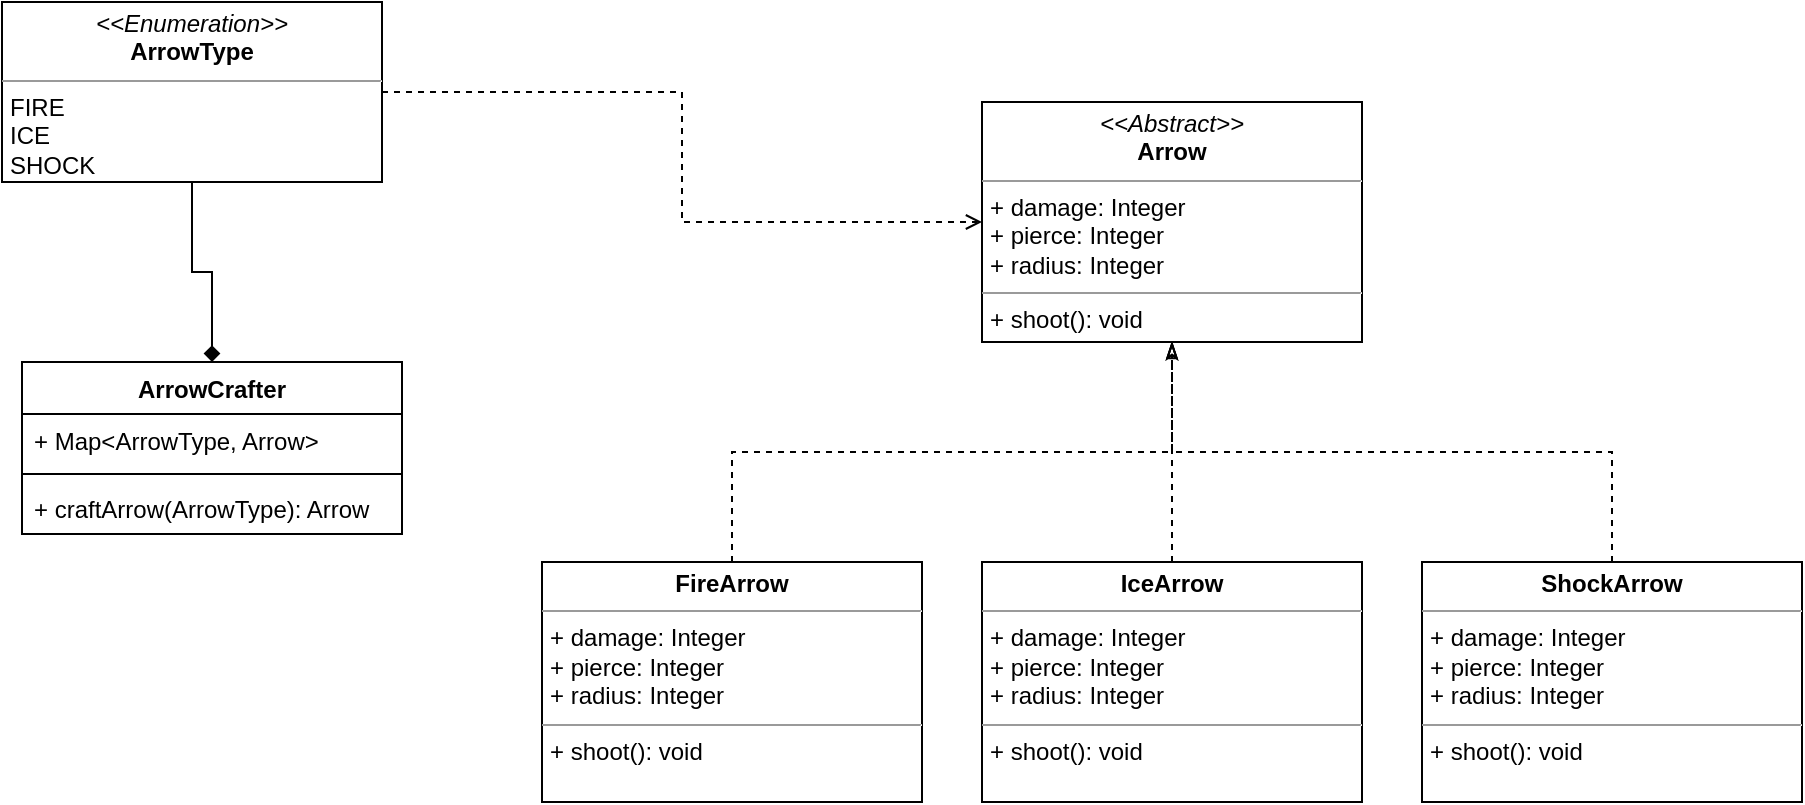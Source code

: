 <mxfile version="14.8.3" type="device"><diagram id="CthptFCUFZgfuO8UCjBX" name="Page-1"><mxGraphModel dx="920" dy="875" grid="1" gridSize="10" guides="1" tooltips="1" connect="1" arrows="1" fold="1" page="1" pageScale="1" pageWidth="827" pageHeight="1169" math="0" shadow="0"><root><mxCell id="0"/><mxCell id="1" parent="0"/><mxCell id="OO-E3zj6nzlIi_FDHIFn-6" value="&lt;p style=&quot;margin: 0px ; margin-top: 4px ; text-align: center&quot;&gt;&lt;i&gt;&amp;lt;&amp;lt;Abstract&amp;gt;&amp;gt;&lt;/i&gt;&lt;br&gt;&lt;b&gt;Arrow&lt;/b&gt;&lt;/p&gt;&lt;hr size=&quot;1&quot;&gt;&lt;p style=&quot;margin: 0px ; margin-left: 4px&quot;&gt;&lt;span&gt;+ damage: Integer&lt;/span&gt;&lt;br&gt;&lt;/p&gt;&lt;p style=&quot;margin: 0px ; margin-left: 4px&quot;&gt;+ pierce: Integer&lt;/p&gt;&lt;p style=&quot;margin: 0px ; margin-left: 4px&quot;&gt;+ radius: Integer&lt;br&gt;&lt;/p&gt;&lt;hr size=&quot;1&quot;&gt;&lt;p style=&quot;margin: 0px ; margin-left: 4px&quot;&gt;+ shoot(): void&lt;/p&gt;" style="verticalAlign=top;align=left;overflow=fill;fontSize=12;fontFamily=Helvetica;html=1;" vertex="1" parent="1"><mxGeometry x="520" y="340" width="190" height="120" as="geometry"/></mxCell><mxCell id="OO-E3zj6nzlIi_FDHIFn-23" style="edgeStyle=orthogonalEdgeStyle;rounded=0;orthogonalLoop=1;jettySize=auto;html=1;exitX=0.5;exitY=1;exitDx=0;exitDy=0;entryX=0.5;entryY=0;entryDx=0;entryDy=0;startArrow=none;startFill=0;endArrow=diamond;endFill=1;" edge="1" parent="1" source="OO-E3zj6nzlIi_FDHIFn-7" target="OO-E3zj6nzlIi_FDHIFn-12"><mxGeometry relative="1" as="geometry"/></mxCell><mxCell id="OO-E3zj6nzlIi_FDHIFn-26" style="edgeStyle=orthogonalEdgeStyle;rounded=0;orthogonalLoop=1;jettySize=auto;html=1;exitX=1;exitY=0.5;exitDx=0;exitDy=0;entryX=0;entryY=0.5;entryDx=0;entryDy=0;startArrow=none;startFill=0;endArrow=open;endFill=0;dashed=1;" edge="1" parent="1" source="OO-E3zj6nzlIi_FDHIFn-7" target="OO-E3zj6nzlIi_FDHIFn-6"><mxGeometry relative="1" as="geometry"/></mxCell><mxCell id="OO-E3zj6nzlIi_FDHIFn-7" value="&lt;p style=&quot;margin: 0px ; margin-top: 4px ; text-align: center&quot;&gt;&lt;i&gt;&amp;lt;&amp;lt;Enumeration&amp;gt;&amp;gt;&lt;/i&gt;&lt;br&gt;&lt;b&gt;ArrowType&lt;/b&gt;&lt;/p&gt;&lt;hr size=&quot;1&quot;&gt;&lt;p style=&quot;margin: 0px ; margin-left: 4px&quot;&gt;FIRE&lt;/p&gt;&lt;p style=&quot;margin: 0px ; margin-left: 4px&quot;&gt;ICE&lt;/p&gt;&lt;p style=&quot;margin: 0px ; margin-left: 4px&quot;&gt;SHOCK&lt;/p&gt;" style="verticalAlign=top;align=left;overflow=fill;fontSize=12;fontFamily=Helvetica;html=1;" vertex="1" parent="1"><mxGeometry x="30" y="290" width="190" height="90" as="geometry"/></mxCell><mxCell id="OO-E3zj6nzlIi_FDHIFn-12" value="ArrowCrafter" style="swimlane;fontStyle=1;align=center;verticalAlign=top;childLayout=stackLayout;horizontal=1;startSize=26;horizontalStack=0;resizeParent=1;resizeParentMax=0;resizeLast=0;collapsible=1;marginBottom=0;" vertex="1" parent="1"><mxGeometry x="40" y="470" width="190" height="86" as="geometry"/></mxCell><mxCell id="OO-E3zj6nzlIi_FDHIFn-13" value="+ Map&lt;ArrowType, Arrow&gt;" style="text;strokeColor=none;fillColor=none;align=left;verticalAlign=top;spacingLeft=4;spacingRight=4;overflow=hidden;rotatable=0;points=[[0,0.5],[1,0.5]];portConstraint=eastwest;" vertex="1" parent="OO-E3zj6nzlIi_FDHIFn-12"><mxGeometry y="26" width="190" height="26" as="geometry"/></mxCell><mxCell id="OO-E3zj6nzlIi_FDHIFn-14" value="" style="line;strokeWidth=1;fillColor=none;align=left;verticalAlign=middle;spacingTop=-1;spacingLeft=3;spacingRight=3;rotatable=0;labelPosition=right;points=[];portConstraint=eastwest;" vertex="1" parent="OO-E3zj6nzlIi_FDHIFn-12"><mxGeometry y="52" width="190" height="8" as="geometry"/></mxCell><mxCell id="OO-E3zj6nzlIi_FDHIFn-15" value="+ craftArrow(ArrowType): Arrow" style="text;strokeColor=none;fillColor=none;align=left;verticalAlign=top;spacingLeft=4;spacingRight=4;overflow=hidden;rotatable=0;points=[[0,0.5],[1,0.5]];portConstraint=eastwest;" vertex="1" parent="OO-E3zj6nzlIi_FDHIFn-12"><mxGeometry y="60" width="190" height="26" as="geometry"/></mxCell><mxCell id="OO-E3zj6nzlIi_FDHIFn-20" style="edgeStyle=orthogonalEdgeStyle;rounded=0;orthogonalLoop=1;jettySize=auto;html=1;exitX=0.5;exitY=0;exitDx=0;exitDy=0;entryX=0.5;entryY=1;entryDx=0;entryDy=0;dashed=1;endArrow=classicThin;endFill=0;" edge="1" parent="1" source="OO-E3zj6nzlIi_FDHIFn-16" target="OO-E3zj6nzlIi_FDHIFn-6"><mxGeometry relative="1" as="geometry"/></mxCell><mxCell id="OO-E3zj6nzlIi_FDHIFn-16" value="&lt;p style=&quot;margin: 0px ; margin-top: 4px ; text-align: center&quot;&gt;&lt;b&gt;FireArrow&lt;/b&gt;&lt;/p&gt;&lt;hr size=&quot;1&quot;&gt;&lt;p style=&quot;margin: 0px ; margin-left: 4px&quot;&gt;&lt;span&gt;+ damage: Integer&lt;/span&gt;&lt;br&gt;&lt;/p&gt;&lt;p style=&quot;margin: 0px ; margin-left: 4px&quot;&gt;+ pierce: Integer&lt;/p&gt;&lt;p style=&quot;margin: 0px ; margin-left: 4px&quot;&gt;+ radius: Integer&lt;br&gt;&lt;/p&gt;&lt;hr size=&quot;1&quot;&gt;&lt;p style=&quot;margin: 0px ; margin-left: 4px&quot;&gt;+ shoot(): void&lt;/p&gt;" style="verticalAlign=top;align=left;overflow=fill;fontSize=12;fontFamily=Helvetica;html=1;" vertex="1" parent="1"><mxGeometry x="300" y="570" width="190" height="120" as="geometry"/></mxCell><mxCell id="OO-E3zj6nzlIi_FDHIFn-21" style="edgeStyle=orthogonalEdgeStyle;rounded=0;orthogonalLoop=1;jettySize=auto;html=1;exitX=0.5;exitY=0;exitDx=0;exitDy=0;entryX=0.5;entryY=1;entryDx=0;entryDy=0;dashed=1;endArrow=classicThin;endFill=0;" edge="1" parent="1" source="OO-E3zj6nzlIi_FDHIFn-17" target="OO-E3zj6nzlIi_FDHIFn-6"><mxGeometry relative="1" as="geometry"/></mxCell><mxCell id="OO-E3zj6nzlIi_FDHIFn-17" value="&lt;p style=&quot;margin: 0px ; margin-top: 4px ; text-align: center&quot;&gt;&lt;b&gt;IceArrow&lt;/b&gt;&lt;/p&gt;&lt;hr size=&quot;1&quot;&gt;&lt;p style=&quot;margin: 0px ; margin-left: 4px&quot;&gt;&lt;span&gt;+ damage: Integer&lt;/span&gt;&lt;br&gt;&lt;/p&gt;&lt;p style=&quot;margin: 0px ; margin-left: 4px&quot;&gt;+ pierce: Integer&lt;/p&gt;&lt;p style=&quot;margin: 0px ; margin-left: 4px&quot;&gt;+ radius: Integer&lt;br&gt;&lt;/p&gt;&lt;hr size=&quot;1&quot;&gt;&lt;p style=&quot;margin: 0px ; margin-left: 4px&quot;&gt;+ shoot(): void&lt;/p&gt;" style="verticalAlign=top;align=left;overflow=fill;fontSize=12;fontFamily=Helvetica;html=1;" vertex="1" parent="1"><mxGeometry x="520" y="570" width="190" height="120" as="geometry"/></mxCell><mxCell id="OO-E3zj6nzlIi_FDHIFn-22" style="edgeStyle=orthogonalEdgeStyle;rounded=0;orthogonalLoop=1;jettySize=auto;html=1;exitX=0.5;exitY=0;exitDx=0;exitDy=0;dashed=1;endArrow=blockThin;endFill=0;" edge="1" parent="1" source="OO-E3zj6nzlIi_FDHIFn-18" target="OO-E3zj6nzlIi_FDHIFn-6"><mxGeometry relative="1" as="geometry"/></mxCell><mxCell id="OO-E3zj6nzlIi_FDHIFn-18" value="&lt;p style=&quot;margin: 0px ; margin-top: 4px ; text-align: center&quot;&gt;&lt;b&gt;ShockArrow&lt;/b&gt;&lt;/p&gt;&lt;hr size=&quot;1&quot;&gt;&lt;p style=&quot;margin: 0px ; margin-left: 4px&quot;&gt;&lt;span&gt;+ damage: Integer&lt;/span&gt;&lt;br&gt;&lt;/p&gt;&lt;p style=&quot;margin: 0px ; margin-left: 4px&quot;&gt;+ pierce: Integer&lt;/p&gt;&lt;p style=&quot;margin: 0px ; margin-left: 4px&quot;&gt;+ radius: Integer&lt;br&gt;&lt;/p&gt;&lt;hr size=&quot;1&quot;&gt;&lt;p style=&quot;margin: 0px ; margin-left: 4px&quot;&gt;+ shoot(): void&lt;/p&gt;" style="verticalAlign=top;align=left;overflow=fill;fontSize=12;fontFamily=Helvetica;html=1;" vertex="1" parent="1"><mxGeometry x="740" y="570" width="190" height="120" as="geometry"/></mxCell></root></mxGraphModel></diagram></mxfile>